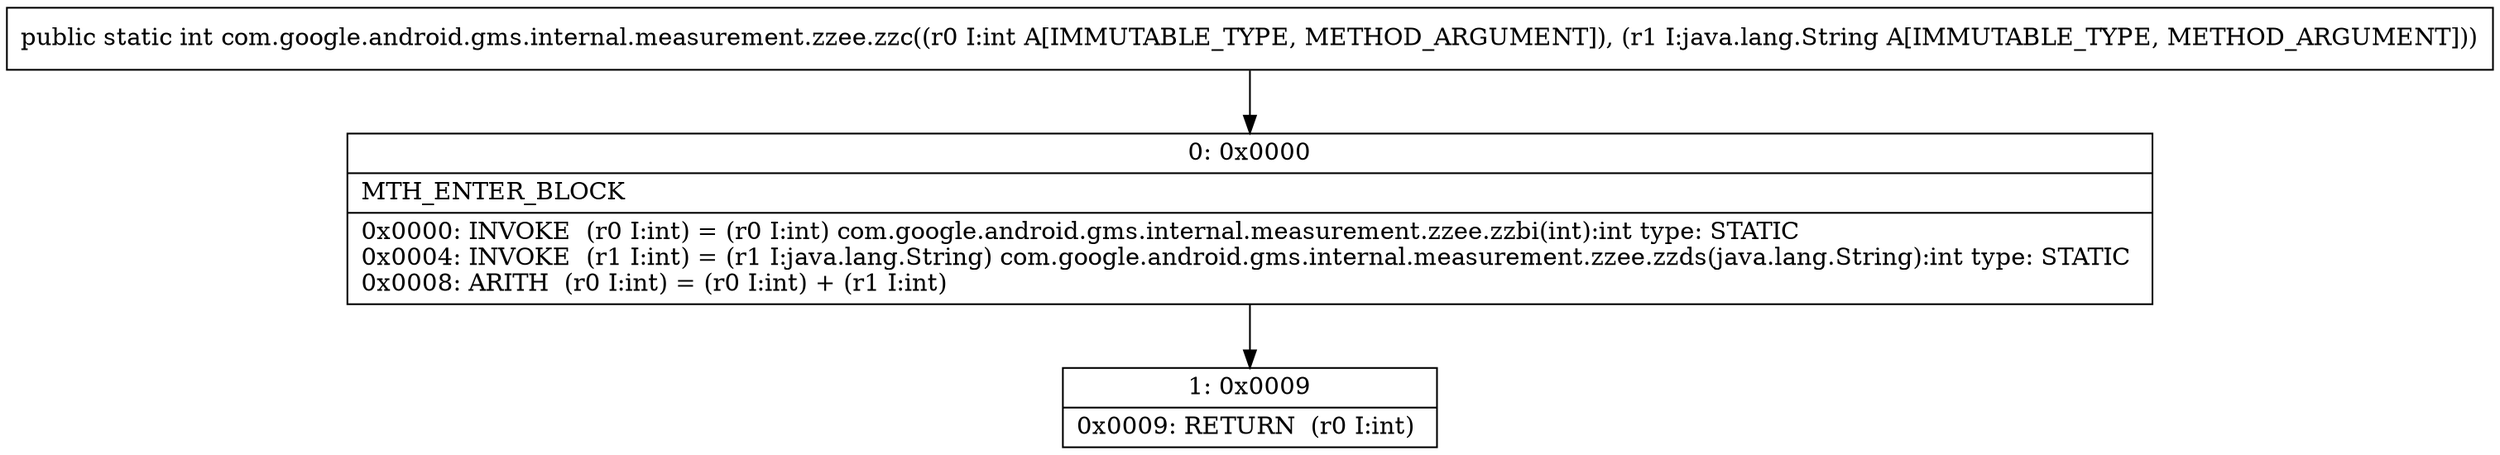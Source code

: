 digraph "CFG forcom.google.android.gms.internal.measurement.zzee.zzc(ILjava\/lang\/String;)I" {
Node_0 [shape=record,label="{0\:\ 0x0000|MTH_ENTER_BLOCK\l|0x0000: INVOKE  (r0 I:int) = (r0 I:int) com.google.android.gms.internal.measurement.zzee.zzbi(int):int type: STATIC \l0x0004: INVOKE  (r1 I:int) = (r1 I:java.lang.String) com.google.android.gms.internal.measurement.zzee.zzds(java.lang.String):int type: STATIC \l0x0008: ARITH  (r0 I:int) = (r0 I:int) + (r1 I:int) \l}"];
Node_1 [shape=record,label="{1\:\ 0x0009|0x0009: RETURN  (r0 I:int) \l}"];
MethodNode[shape=record,label="{public static int com.google.android.gms.internal.measurement.zzee.zzc((r0 I:int A[IMMUTABLE_TYPE, METHOD_ARGUMENT]), (r1 I:java.lang.String A[IMMUTABLE_TYPE, METHOD_ARGUMENT])) }"];
MethodNode -> Node_0;
Node_0 -> Node_1;
}

